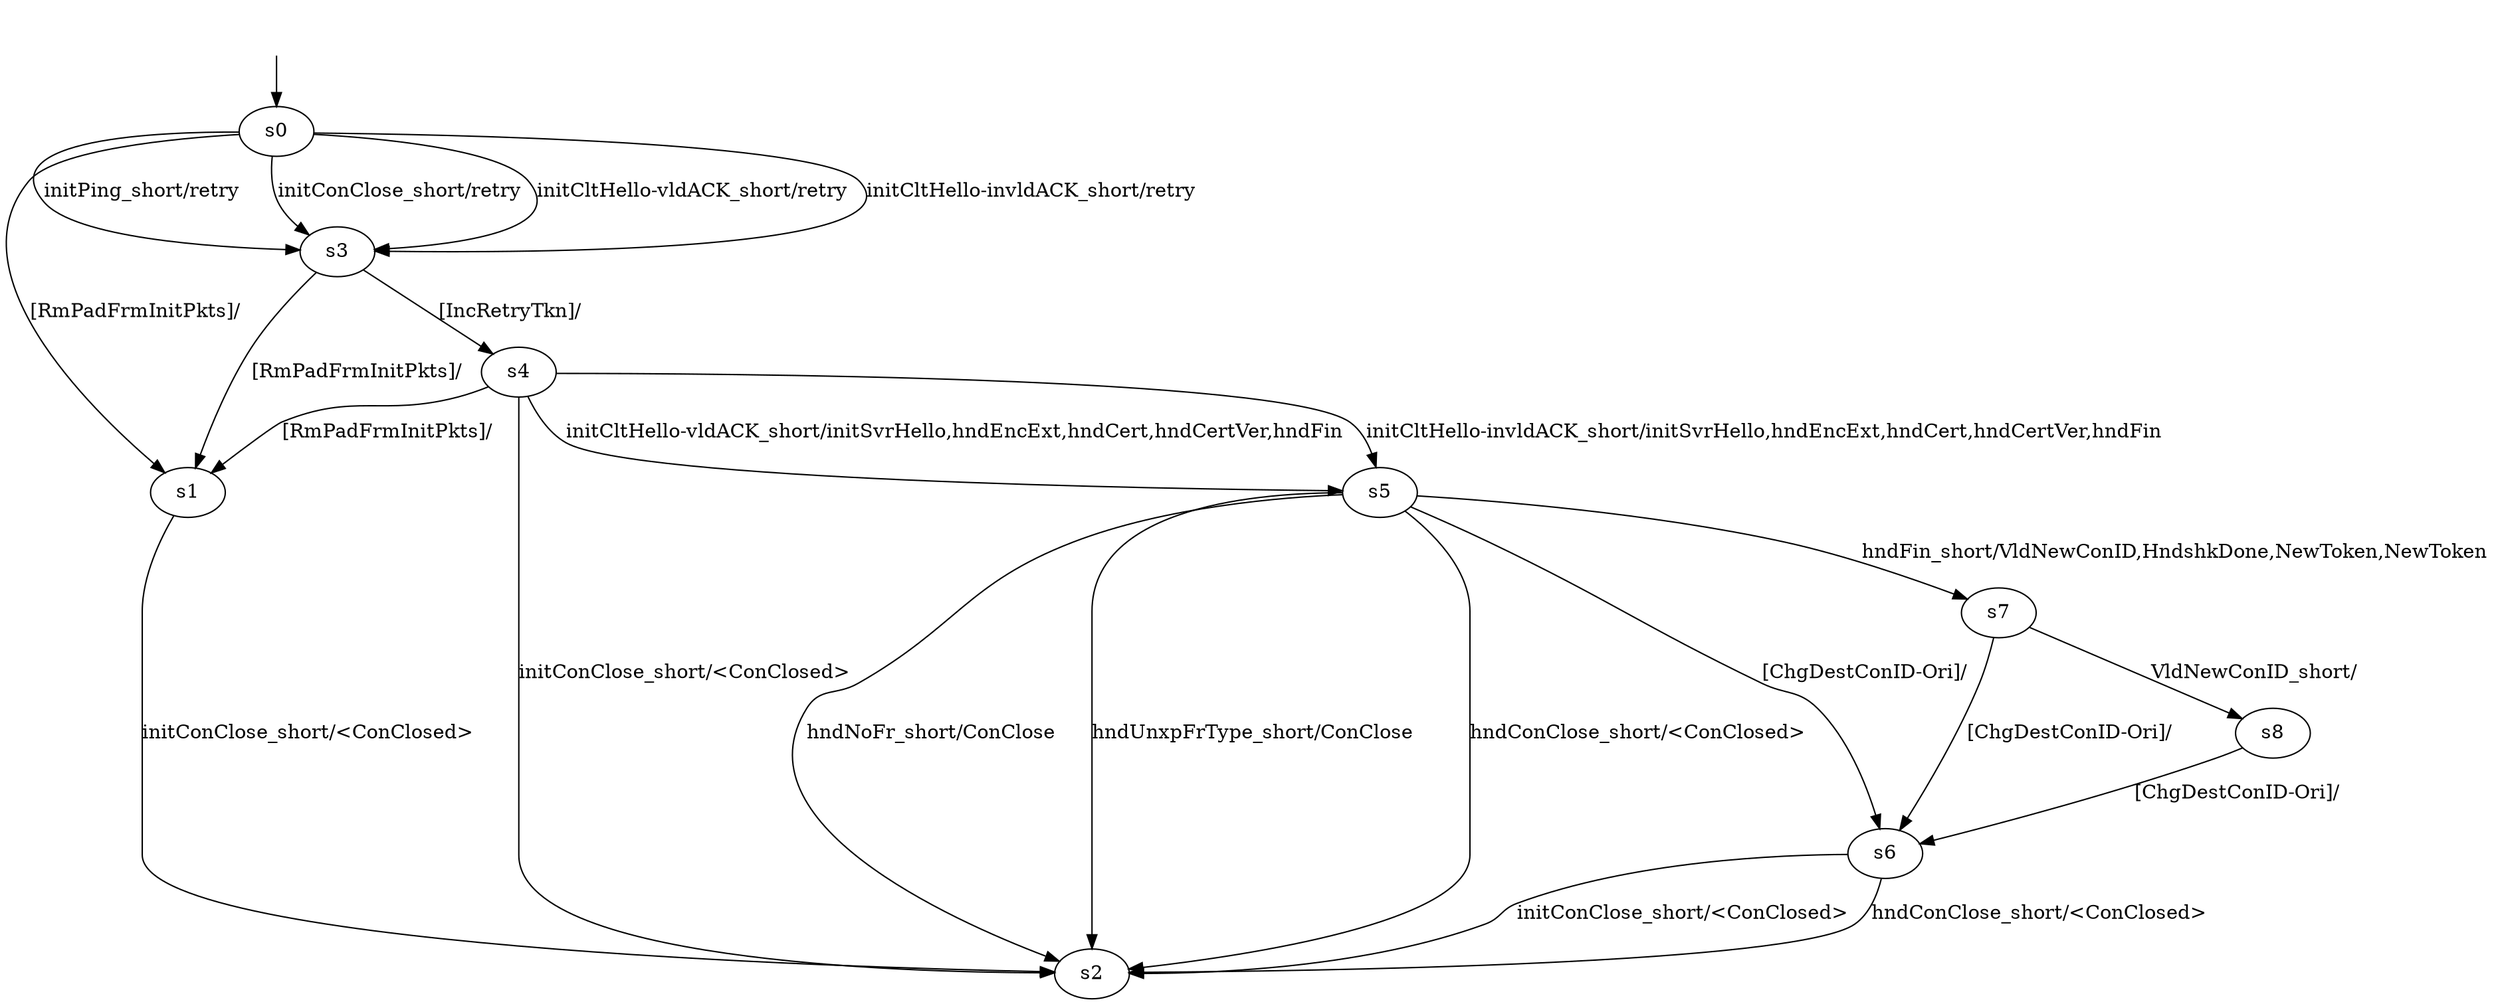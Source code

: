 digraph "../results/ngtcp2Models/ngtcp2-BWR-sCS-0/learnedModel" {
s0 [label=s0];
s1 [label=s1];
s2 [label=s2];
s3 [label=s3];
s4 [label=s4];
s5 [label=s5];
s6 [label=s6];
s7 [label=s7];
s8 [label=s8];
s0 -> s3  [label="initPing_short/retry "];
s0 -> s3  [label="initConClose_short/retry "];
s0 -> s3  [label="initCltHello-vldACK_short/retry "];
s0 -> s3  [label="initCltHello-invldACK_short/retry "];
s0 -> s1  [label="[RmPadFrmInitPkts]/ "];
s1 -> s2  [label="initConClose_short/<ConClosed> "];
s3 -> s4  [label="[IncRetryTkn]/ "];
s3 -> s1  [label="[RmPadFrmInitPkts]/ "];
s4 -> s2  [label="initConClose_short/<ConClosed> "];
s4 -> s5  [label="initCltHello-vldACK_short/initSvrHello,hndEncExt,hndCert,hndCertVer,hndFin "];
s4 -> s5  [label="initCltHello-invldACK_short/initSvrHello,hndEncExt,hndCert,hndCertVer,hndFin "];
s4 -> s1  [label="[RmPadFrmInitPkts]/ "];
s5 -> s7  [label="hndFin_short/VldNewConID,HndshkDone,NewToken,NewToken "];
s5 -> s2  [label="hndNoFr_short/ConClose "];
s5 -> s2  [label="hndUnxpFrType_short/ConClose "];
s5 -> s2  [label="hndConClose_short/<ConClosed> "];
s5 -> s6  [label="[ChgDestConID-Ori]/ "];
s6 -> s2  [label="initConClose_short/<ConClosed> "];
s6 -> s2  [label="hndConClose_short/<ConClosed> "];
s7 -> s8  [label="VldNewConID_short/ "];
s7 -> s6  [label="[ChgDestConID-Ori]/ "];
s8 -> s6  [label="[ChgDestConID-Ori]/ "];
__start0 [label="", shape=none];
__start0 -> s0  [label=""];
}
